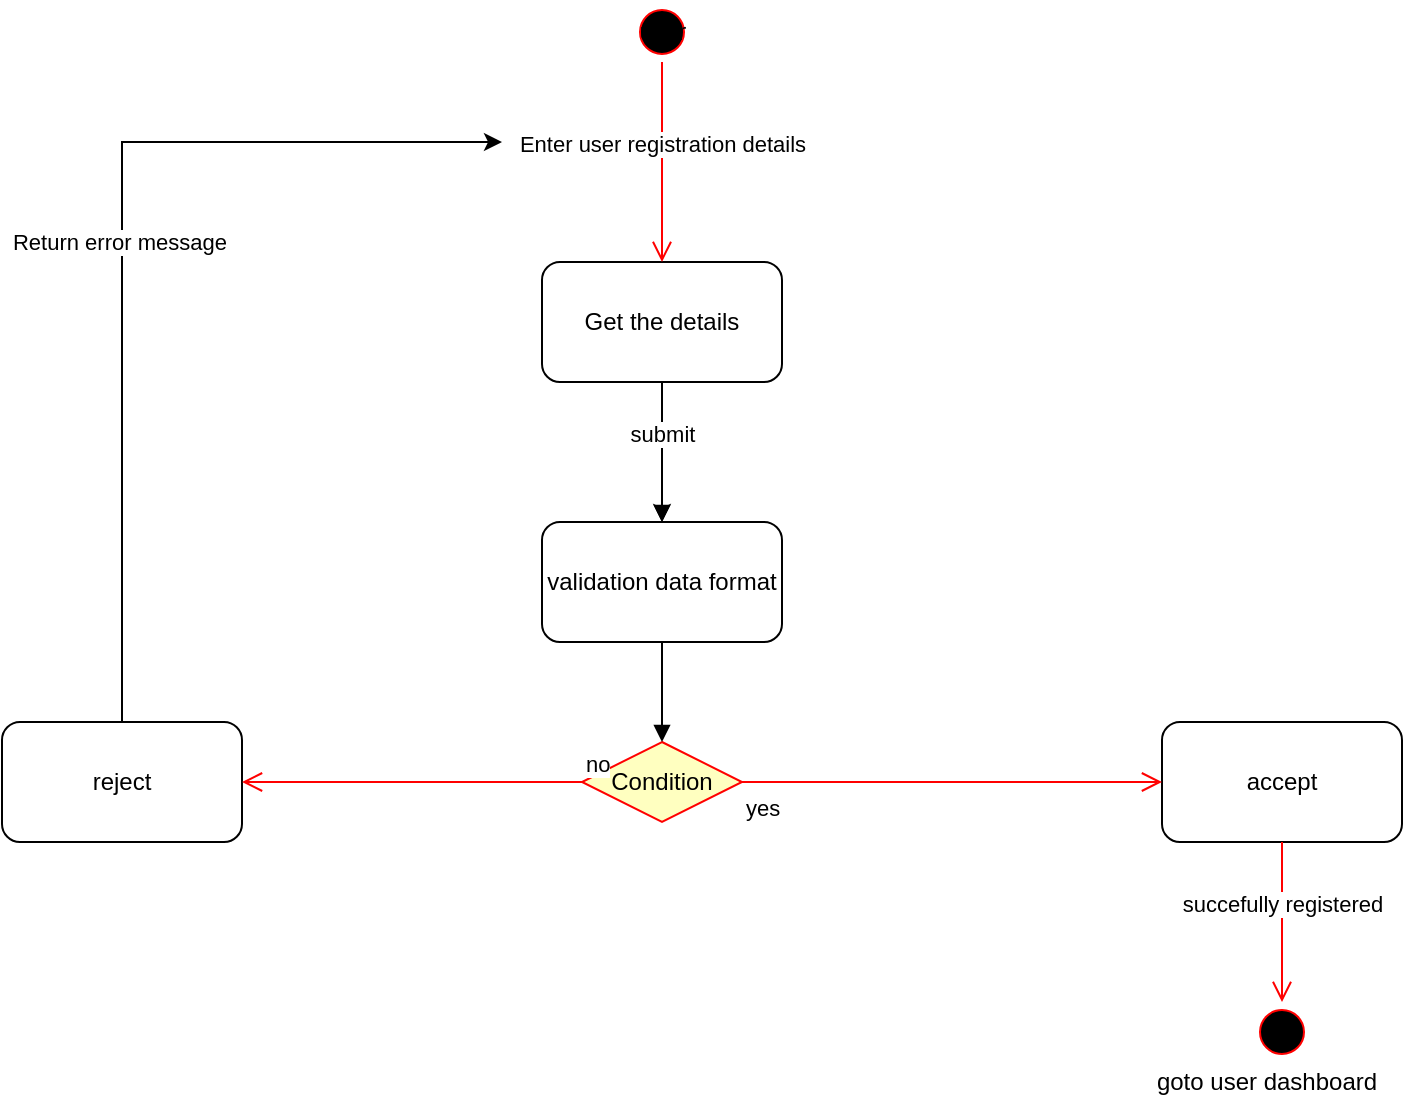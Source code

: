 <mxfile version="10.5.9" type="google"><diagram id="a1gsJPwNW0OlrQdjSpHS" name="Page-1"><mxGraphModel dx="1250" dy="550" grid="1" gridSize="10" guides="1" tooltips="1" connect="1" arrows="1" fold="1" page="1" pageScale="1" pageWidth="850" pageHeight="1100" math="0" shadow="0"><root><mxCell id="0"/><mxCell id="1" parent="0"/><mxCell id="SBIAgMLgX5axmx3Uf7Uj-1" value="" style="edgeStyle=orthogonalEdgeStyle;rounded=0;orthogonalLoop=1;jettySize=auto;html=1;" edge="1" parent="1" source="SBIAgMLgX5axmx3Uf7Uj-2" target="SBIAgMLgX5axmx3Uf7Uj-3"><mxGeometry relative="1" as="geometry"/></mxCell><mxCell id="SBIAgMLgX5axmx3Uf7Uj-2" value="Get the details" style="rounded=1;whiteSpace=wrap;html=1;" vertex="1" parent="1"><mxGeometry x="400" y="140" width="120" height="60" as="geometry"/></mxCell><mxCell id="SBIAgMLgX5axmx3Uf7Uj-3" value="validation data format" style="rounded=1;whiteSpace=wrap;html=1;" vertex="1" parent="1"><mxGeometry x="400" y="270" width="120" height="60" as="geometry"/></mxCell><mxCell id="SBIAgMLgX5axmx3Uf7Uj-4" value="Return error message&amp;nbsp;&lt;br&gt;" style="edgeStyle=orthogonalEdgeStyle;rounded=0;orthogonalLoop=1;jettySize=auto;html=1;" edge="1" parent="1" source="SBIAgMLgX5axmx3Uf7Uj-5"><mxGeometry relative="1" as="geometry"><mxPoint x="380" y="80" as="targetPoint"/><Array as="points"><mxPoint x="190" y="170"/><mxPoint x="190" y="170"/></Array></mxGeometry></mxCell><mxCell id="SBIAgMLgX5axmx3Uf7Uj-5" value="reject" style="rounded=1;whiteSpace=wrap;html=1;" vertex="1" parent="1"><mxGeometry x="130" y="370" width="120" height="60" as="geometry"/></mxCell><mxCell id="SBIAgMLgX5axmx3Uf7Uj-6" value="accept" style="rounded=1;whiteSpace=wrap;html=1;" vertex="1" parent="1"><mxGeometry x="710" y="370" width="120" height="60" as="geometry"/></mxCell><mxCell id="SBIAgMLgX5axmx3Uf7Uj-7" value="Condition" style="rhombus;whiteSpace=wrap;html=1;fillColor=#ffffc0;strokeColor=#ff0000;" vertex="1" parent="1"><mxGeometry x="420" y="380" width="80" height="40" as="geometry"/></mxCell><mxCell id="SBIAgMLgX5axmx3Uf7Uj-8" value="no" style="edgeStyle=orthogonalEdgeStyle;html=1;align=left;verticalAlign=bottom;endArrow=open;endSize=8;strokeColor=#ff0000;entryX=1;entryY=0.5;entryDx=0;entryDy=0;" edge="1" parent="1" source="SBIAgMLgX5axmx3Uf7Uj-7" target="SBIAgMLgX5axmx3Uf7Uj-5"><mxGeometry x="-1" relative="1" as="geometry"><mxPoint x="550" y="350" as="targetPoint"/></mxGeometry></mxCell><mxCell id="SBIAgMLgX5axmx3Uf7Uj-9" value="yes" style="edgeStyle=orthogonalEdgeStyle;html=1;align=left;verticalAlign=top;endArrow=open;endSize=8;strokeColor=#ff0000;entryX=0;entryY=0.5;entryDx=0;entryDy=0;" edge="1" parent="1" source="SBIAgMLgX5axmx3Uf7Uj-7" target="SBIAgMLgX5axmx3Uf7Uj-6"><mxGeometry x="-1" relative="1" as="geometry"><mxPoint x="410" y="430" as="targetPoint"/></mxGeometry></mxCell><mxCell id="SBIAgMLgX5axmx3Uf7Uj-10" value="user" style="ellipse;html=1;shape=startState;fillColor=#000000;strokeColor=#ff0000;" vertex="1" parent="1"><mxGeometry x="445" y="10" width="30" height="30" as="geometry"/></mxCell><mxCell id="SBIAgMLgX5axmx3Uf7Uj-11" value="Enter user registration details" style="edgeStyle=orthogonalEdgeStyle;html=1;verticalAlign=bottom;endArrow=open;endSize=8;strokeColor=#ff0000;" edge="1" parent="1" source="SBIAgMLgX5axmx3Uf7Uj-10"><mxGeometry relative="1" as="geometry"><mxPoint x="460" y="140" as="targetPoint"/><Array as="points"><mxPoint x="460" y="110"/><mxPoint x="460" y="110"/></Array></mxGeometry></mxCell><mxCell id="SBIAgMLgX5axmx3Uf7Uj-12" value="submit" style="html=1;verticalAlign=bottom;endArrow=block;exitX=0.5;exitY=1;exitDx=0;exitDy=0;entryX=0.5;entryY=0;entryDx=0;entryDy=0;" edge="1" parent="1" source="SBIAgMLgX5axmx3Uf7Uj-2" target="SBIAgMLgX5axmx3Uf7Uj-3"><mxGeometry width="80" relative="1" as="geometry"><mxPoint x="250" y="260" as="sourcePoint"/><mxPoint x="330" y="260" as="targetPoint"/></mxGeometry></mxCell><mxCell id="SBIAgMLgX5axmx3Uf7Uj-13" value="" style="html=1;verticalAlign=bottom;endArrow=block;exitX=0.5;exitY=1;exitDx=0;exitDy=0;entryX=0.5;entryY=0;entryDx=0;entryDy=0;" edge="1" parent="1" source="SBIAgMLgX5axmx3Uf7Uj-3" target="SBIAgMLgX5axmx3Uf7Uj-7"><mxGeometry width="80" relative="1" as="geometry"><mxPoint x="470" y="210" as="sourcePoint"/><mxPoint x="470" y="280" as="targetPoint"/></mxGeometry></mxCell><mxCell id="SBIAgMLgX5axmx3Uf7Uj-14" value="" style="ellipse;html=1;shape=startState;fillColor=#000000;strokeColor=#ff0000;direction=south;" vertex="1" parent="1"><mxGeometry x="755" y="510" width="30" height="30" as="geometry"/></mxCell><mxCell id="SBIAgMLgX5axmx3Uf7Uj-17" value="succefully registered" style="edgeStyle=orthogonalEdgeStyle;html=1;verticalAlign=bottom;endArrow=open;endSize=8;strokeColor=#ff0000;exitX=0.5;exitY=1;exitDx=0;exitDy=0;entryX=0;entryY=0.5;entryDx=0;entryDy=0;" edge="1" parent="1" source="SBIAgMLgX5axmx3Uf7Uj-6" target="SBIAgMLgX5axmx3Uf7Uj-14"><mxGeometry relative="1" as="geometry"><mxPoint x="770" y="490" as="targetPoint"/><mxPoint x="770" y="545" as="sourcePoint"/></mxGeometry></mxCell><mxCell id="SBIAgMLgX5axmx3Uf7Uj-19" value="goto user dashboard" style="text;html=1;strokeColor=none;fillColor=none;align=center;verticalAlign=middle;whiteSpace=wrap;rounded=0;" vertex="1" parent="1"><mxGeometry x="695" y="540" width="135" height="20" as="geometry"/></mxCell></root></mxGraphModel></diagram></mxfile>